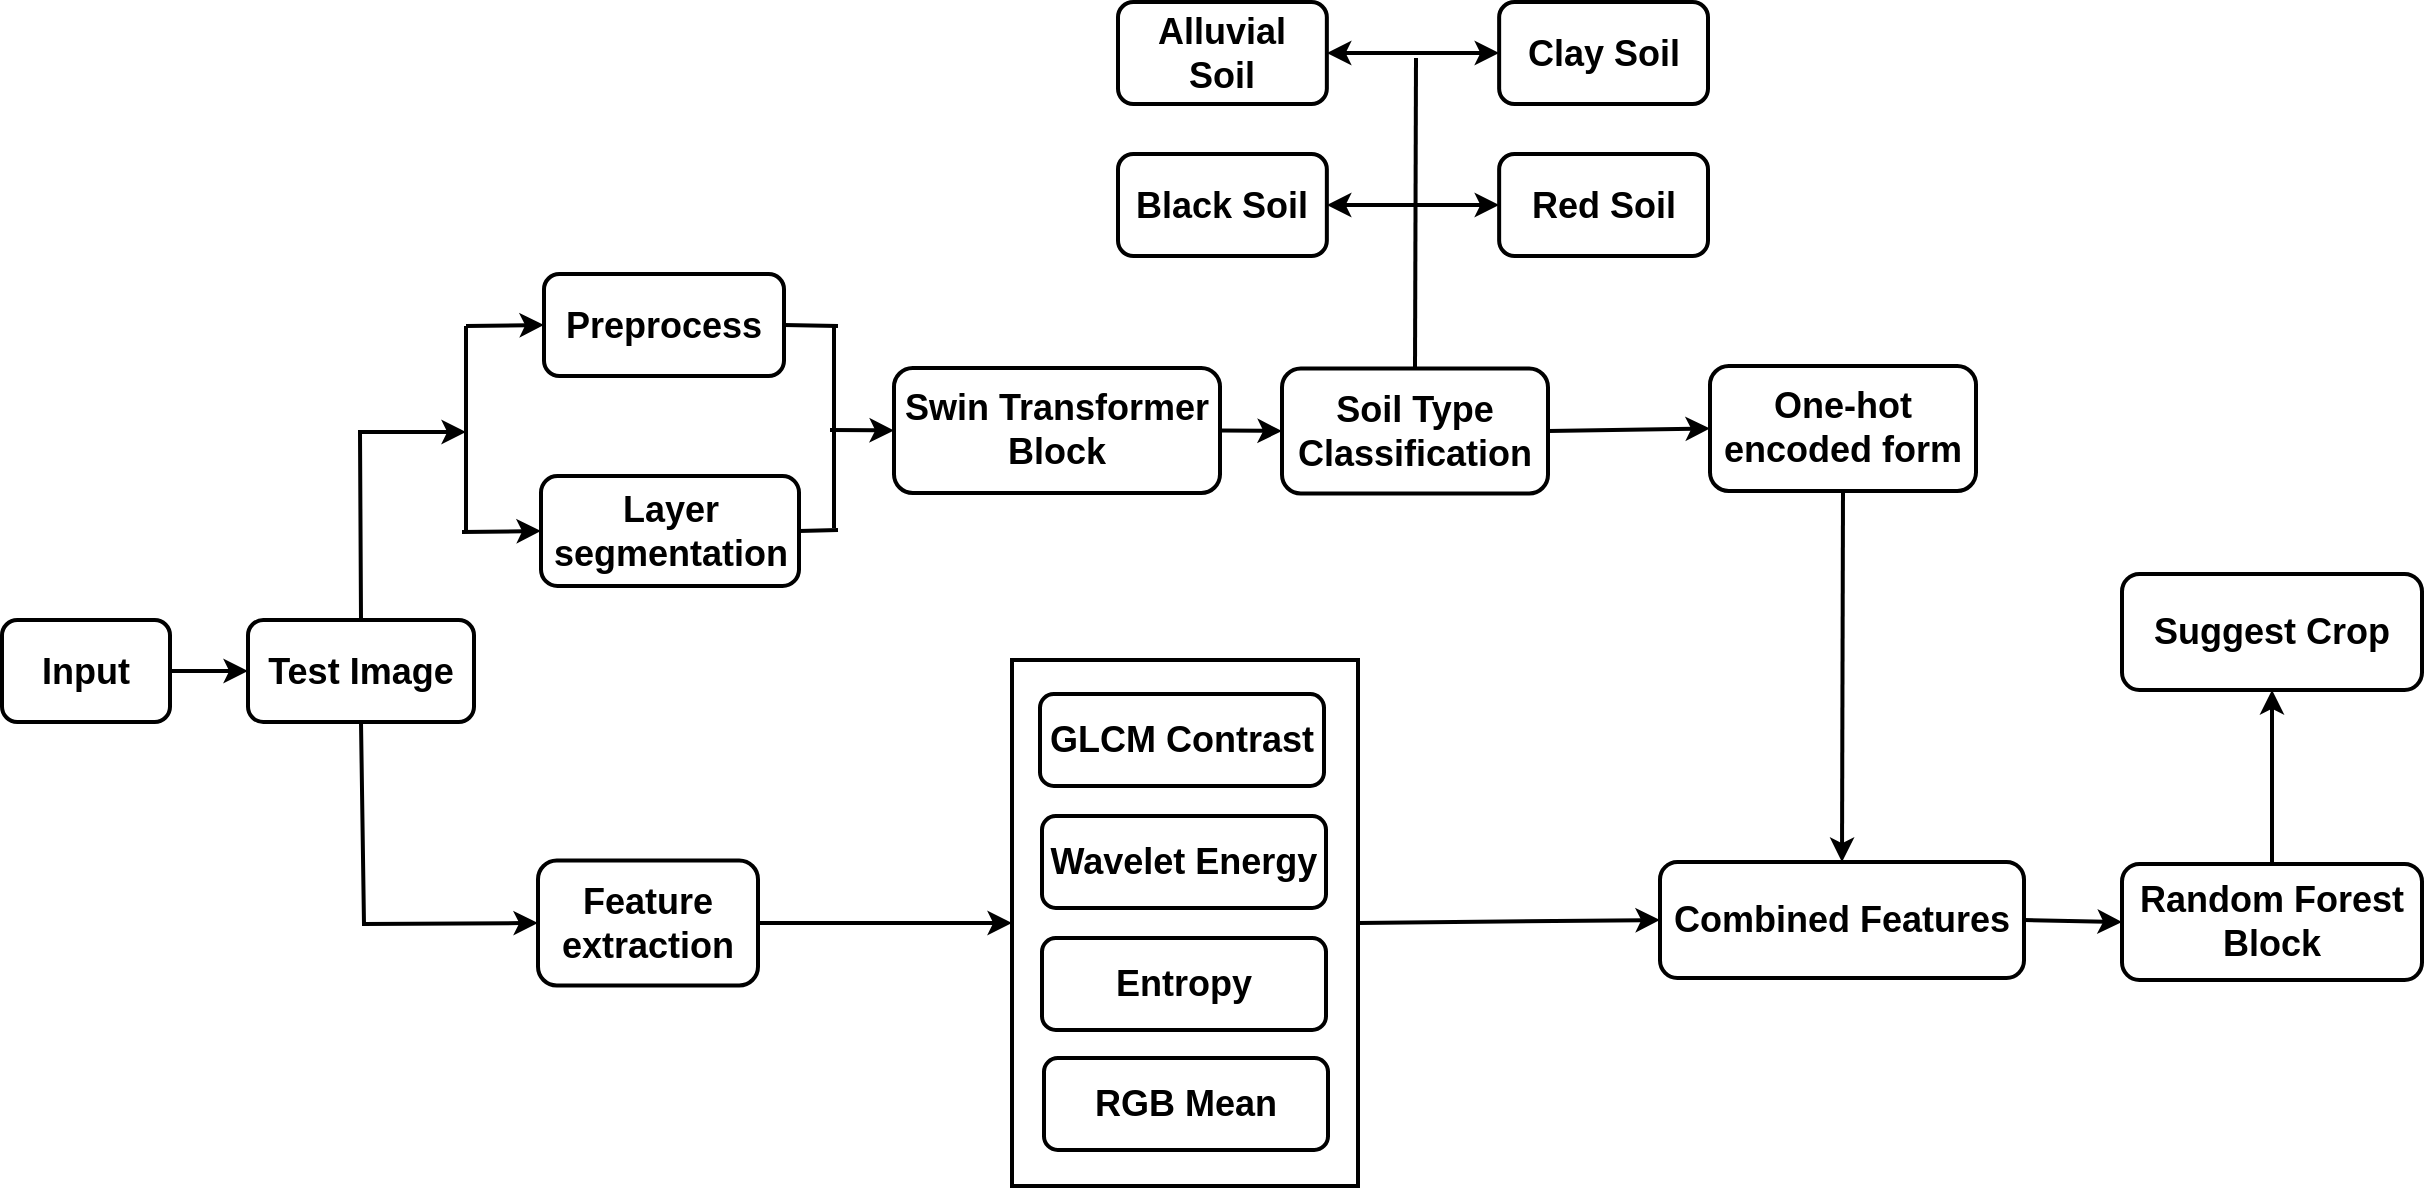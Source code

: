 <mxfile version="22.0.3" type="device">
  <diagram name="Page-1" id="p23tiUGc3Y_hyL8HL6yh">
    <mxGraphModel dx="1901" dy="1113" grid="0" gridSize="10" guides="0" tooltips="1" connect="1" arrows="1" fold="1" page="0" pageScale="1" pageWidth="850" pageHeight="1100" math="0" shadow="0">
      <root>
        <mxCell id="0" />
        <mxCell id="1" parent="0" />
        <mxCell id="HiUifwRExWOaTd-DCfyb-1" value="&lt;span style=&quot;font-size: 18px;&quot;&gt;&lt;b&gt;Test Image&lt;/b&gt;&lt;/span&gt;" style="rounded=1;whiteSpace=wrap;html=1;strokeWidth=2;" parent="1" vertex="1">
          <mxGeometry x="-71" y="283" width="113" height="51" as="geometry" />
        </mxCell>
        <mxCell id="HiUifwRExWOaTd-DCfyb-86" value="&lt;span style=&quot;font-size: 18px;&quot;&gt;Combined Features&lt;/span&gt;" style="rounded=1;whiteSpace=wrap;html=1;fontStyle=1;strokeWidth=2;" parent="1" vertex="1">
          <mxGeometry x="635" y="404" width="182" height="58" as="geometry" />
        </mxCell>
        <mxCell id="HiUifwRExWOaTd-DCfyb-58" value="&lt;span style=&quot;font-size: 18px;&quot;&gt;One-hot encoded form&lt;/span&gt;" style="rounded=1;whiteSpace=wrap;html=1;fontStyle=1;strokeWidth=2;" parent="1" vertex="1">
          <mxGeometry x="660" y="156" width="133" height="62.5" as="geometry" />
        </mxCell>
        <mxCell id="HiUifwRExWOaTd-DCfyb-59" value="" style="endArrow=classic;html=1;rounded=0;entryX=0;entryY=0.5;entryDx=0;entryDy=0;exitX=1;exitY=0.5;exitDx=0;exitDy=0;strokeWidth=2;" parent="1" source="HiUifwRExWOaTd-DCfyb-26" target="HiUifwRExWOaTd-DCfyb-58" edge="1">
          <mxGeometry width="50" height="50" relative="1" as="geometry">
            <mxPoint x="491" y="201" as="sourcePoint" />
            <mxPoint x="541" y="151" as="targetPoint" />
          </mxGeometry>
        </mxCell>
        <mxCell id="HiUifwRExWOaTd-DCfyb-91" value="" style="endArrow=none;html=1;rounded=0;exitX=0.5;exitY=0;exitDx=0;exitDy=0;strokeWidth=2;" parent="1" source="HiUifwRExWOaTd-DCfyb-26" edge="1">
          <mxGeometry width="50" height="50" relative="1" as="geometry">
            <mxPoint x="394" y="247" as="sourcePoint" />
            <mxPoint x="513" y="2" as="targetPoint" />
          </mxGeometry>
        </mxCell>
        <mxCell id="HiUifwRExWOaTd-DCfyb-54" value="" style="group;strokeWidth=2;" parent="1" vertex="1" connectable="0">
          <mxGeometry x="364" y="-26" width="295" height="127" as="geometry" />
        </mxCell>
        <mxCell id="HiUifwRExWOaTd-DCfyb-34" value="&lt;span style=&quot;font-size: 18px;&quot;&gt;Alluvial Soil&lt;/span&gt;" style="rounded=1;whiteSpace=wrap;html=1;rotation=0;fontStyle=1;strokeWidth=2;" parent="HiUifwRExWOaTd-DCfyb-54" vertex="1">
          <mxGeometry width="104.425" height="51" as="geometry" />
        </mxCell>
        <mxCell id="HiUifwRExWOaTd-DCfyb-38" value="&lt;span style=&quot;font-size: 18px;&quot;&gt;Clay Soil&lt;/span&gt;" style="rounded=1;whiteSpace=wrap;html=1;rotation=0;fontStyle=1;strokeWidth=2;" parent="HiUifwRExWOaTd-DCfyb-54" vertex="1">
          <mxGeometry x="190.575" width="104.425" height="51" as="geometry" />
        </mxCell>
        <mxCell id="HiUifwRExWOaTd-DCfyb-53" value="" style="endArrow=classic;startArrow=classic;html=1;rounded=0;exitX=1;exitY=0.5;exitDx=0;exitDy=0;entryX=0;entryY=0.5;entryDx=0;entryDy=0;strokeWidth=2;" parent="HiUifwRExWOaTd-DCfyb-54" source="HiUifwRExWOaTd-DCfyb-34" target="HiUifwRExWOaTd-DCfyb-38" edge="1">
          <mxGeometry width="50" height="50" relative="1" as="geometry">
            <mxPoint x="128.791" y="-19" as="sourcePoint" />
            <mxPoint x="172.301" y="-69" as="targetPoint" />
          </mxGeometry>
        </mxCell>
        <mxCell id="HiUifwRExWOaTd-DCfyb-49" value="&lt;span style=&quot;font-size: 18px;&quot;&gt;Black Soil&lt;/span&gt;" style="rounded=1;whiteSpace=wrap;html=1;rotation=0;fontStyle=1;strokeWidth=2;" parent="HiUifwRExWOaTd-DCfyb-54" vertex="1">
          <mxGeometry y="76" width="104.425" height="51" as="geometry" />
        </mxCell>
        <mxCell id="HiUifwRExWOaTd-DCfyb-50" value="&lt;span style=&quot;font-size: 18px;&quot;&gt;Red Soil&lt;/span&gt;" style="rounded=1;whiteSpace=wrap;html=1;rotation=0;fontStyle=1;strokeWidth=2;" parent="HiUifwRExWOaTd-DCfyb-54" vertex="1">
          <mxGeometry x="190.575" y="76" width="104.425" height="51" as="geometry" />
        </mxCell>
        <mxCell id="HiUifwRExWOaTd-DCfyb-56" value="" style="endArrow=classic;startArrow=classic;html=1;rounded=0;exitX=1;exitY=0.5;exitDx=0;exitDy=0;entryX=0;entryY=0.5;entryDx=0;entryDy=0;strokeWidth=2;" parent="HiUifwRExWOaTd-DCfyb-54" source="HiUifwRExWOaTd-DCfyb-49" target="HiUifwRExWOaTd-DCfyb-50" edge="1">
          <mxGeometry width="50" height="50" relative="1" as="geometry">
            <mxPoint x="125.31" y="44" as="sourcePoint" />
            <mxPoint x="168.82" y="-6" as="targetPoint" />
          </mxGeometry>
        </mxCell>
        <mxCell id="HiUifwRExWOaTd-DCfyb-93" value="" style="endArrow=classic;html=1;rounded=0;exitX=0.5;exitY=1;exitDx=0;exitDy=0;entryX=0;entryY=0.5;entryDx=0;entryDy=0;strokeWidth=2;" parent="1" source="HiUifwRExWOaTd-DCfyb-1" target="HiUifwRExWOaTd-DCfyb-61" edge="1">
          <mxGeometry width="50" height="50" relative="1" as="geometry">
            <mxPoint x="394" y="447" as="sourcePoint" />
            <mxPoint x="444" y="397" as="targetPoint" />
            <Array as="points">
              <mxPoint x="-13" y="435" />
            </Array>
          </mxGeometry>
        </mxCell>
        <mxCell id="HiUifwRExWOaTd-DCfyb-94" value="" style="endArrow=classic;html=1;rounded=0;exitX=1;exitY=0.5;exitDx=0;exitDy=0;entryX=0;entryY=0.5;entryDx=0;entryDy=0;strokeWidth=2;" parent="1" source="HiUifwRExWOaTd-DCfyb-84" target="HiUifwRExWOaTd-DCfyb-86" edge="1">
          <mxGeometry width="50" height="50" relative="1" as="geometry">
            <mxPoint x="394" y="447" as="sourcePoint" />
            <mxPoint x="634" y="444" as="targetPoint" />
          </mxGeometry>
        </mxCell>
        <mxCell id="HiUifwRExWOaTd-DCfyb-95" value="" style="endArrow=classic;html=1;rounded=0;exitX=0.5;exitY=1;exitDx=0;exitDy=0;entryX=0.5;entryY=0;entryDx=0;entryDy=0;strokeWidth=2;" parent="1" source="HiUifwRExWOaTd-DCfyb-58" target="HiUifwRExWOaTd-DCfyb-86" edge="1">
          <mxGeometry width="50" height="50" relative="1" as="geometry">
            <mxPoint x="401" y="445" as="sourcePoint" />
            <mxPoint x="722" y="412" as="targetPoint" />
          </mxGeometry>
        </mxCell>
        <mxCell id="HiUifwRExWOaTd-DCfyb-97" value="&lt;span style=&quot;font-size: 18px;&quot;&gt;Random Forest Block&lt;/span&gt;" style="rounded=1;whiteSpace=wrap;html=1;fontStyle=1;strokeWidth=2;" parent="1" vertex="1">
          <mxGeometry x="866" y="405" width="150" height="58" as="geometry" />
        </mxCell>
        <mxCell id="HiUifwRExWOaTd-DCfyb-98" value="" style="endArrow=classic;html=1;rounded=0;exitX=1;exitY=0.5;exitDx=0;exitDy=0;entryX=0;entryY=0.5;entryDx=0;entryDy=0;strokeWidth=2;" parent="1" source="HiUifwRExWOaTd-DCfyb-86" target="HiUifwRExWOaTd-DCfyb-97" edge="1">
          <mxGeometry width="50" height="50" relative="1" as="geometry">
            <mxPoint x="664" y="347" as="sourcePoint" />
            <mxPoint x="714" y="297" as="targetPoint" />
          </mxGeometry>
        </mxCell>
        <mxCell id="HiUifwRExWOaTd-DCfyb-99" value="&lt;span style=&quot;font-size: 18px;&quot;&gt;Suggest Crop&lt;/span&gt;" style="rounded=1;whiteSpace=wrap;html=1;fontStyle=1;strokeWidth=2;" parent="1" vertex="1">
          <mxGeometry x="866" y="260" width="150" height="58" as="geometry" />
        </mxCell>
        <mxCell id="HiUifwRExWOaTd-DCfyb-101" value="" style="endArrow=classic;html=1;rounded=0;entryX=0.5;entryY=1;entryDx=0;entryDy=0;exitX=0.5;exitY=0;exitDx=0;exitDy=0;strokeWidth=2;" parent="1" source="HiUifwRExWOaTd-DCfyb-97" target="HiUifwRExWOaTd-DCfyb-99" edge="1">
          <mxGeometry width="50" height="50" relative="1" as="geometry">
            <mxPoint x="1054" y="471" as="sourcePoint" />
            <mxPoint x="897" y="445" as="targetPoint" />
          </mxGeometry>
        </mxCell>
        <mxCell id="HiUifwRExWOaTd-DCfyb-2" value="&lt;span style=&quot;font-size: 18px;&quot;&gt;&lt;b&gt;Preprocess&lt;/b&gt;&lt;/span&gt;" style="rounded=1;whiteSpace=wrap;html=1;strokeWidth=2;" parent="1" vertex="1">
          <mxGeometry x="77" y="110" width="120" height="51" as="geometry" />
        </mxCell>
        <mxCell id="HiUifwRExWOaTd-DCfyb-5" value="&lt;span style=&quot;font-size: 18px;&quot;&gt;&lt;b&gt;Layer segmentation&lt;/b&gt;&lt;/span&gt;" style="rounded=1;whiteSpace=wrap;html=1;strokeWidth=2;" parent="1" vertex="1">
          <mxGeometry x="75.5" y="211" width="129" height="55" as="geometry" />
        </mxCell>
        <mxCell id="HiUifwRExWOaTd-DCfyb-8" value="" style="endArrow=none;html=1;rounded=0;strokeWidth=2;" parent="1" edge="1">
          <mxGeometry width="50" height="50" relative="1" as="geometry">
            <mxPoint x="38" y="238" as="sourcePoint" />
            <mxPoint x="38" y="136" as="targetPoint" />
          </mxGeometry>
        </mxCell>
        <mxCell id="HiUifwRExWOaTd-DCfyb-9" value="" style="endArrow=classic;html=1;rounded=0;entryX=0;entryY=0.5;entryDx=0;entryDy=0;strokeWidth=2;" parent="1" target="HiUifwRExWOaTd-DCfyb-2" edge="1">
          <mxGeometry width="50" height="50" relative="1" as="geometry">
            <mxPoint x="38" y="136" as="sourcePoint" />
            <mxPoint x="339" y="162" as="targetPoint" />
          </mxGeometry>
        </mxCell>
        <mxCell id="HiUifwRExWOaTd-DCfyb-12" value="" style="endArrow=classic;html=1;rounded=0;entryX=0;entryY=0.5;entryDx=0;entryDy=0;strokeWidth=2;" parent="1" target="HiUifwRExWOaTd-DCfyb-5" edge="1">
          <mxGeometry width="50" height="50" relative="1" as="geometry">
            <mxPoint x="36" y="239" as="sourcePoint" />
            <mxPoint x="86" y="272" as="targetPoint" />
          </mxGeometry>
        </mxCell>
        <mxCell id="HiUifwRExWOaTd-DCfyb-18" value="" style="endArrow=none;html=1;rounded=0;strokeWidth=2;" parent="1" edge="1">
          <mxGeometry width="50" height="50" relative="1" as="geometry">
            <mxPoint x="222" y="237" as="sourcePoint" />
            <mxPoint x="222" y="135" as="targetPoint" />
          </mxGeometry>
        </mxCell>
        <mxCell id="HiUifwRExWOaTd-DCfyb-21" value="" style="endArrow=none;html=1;rounded=0;exitX=1;exitY=0.5;exitDx=0;exitDy=0;strokeWidth=2;" parent="1" source="HiUifwRExWOaTd-DCfyb-2" edge="1">
          <mxGeometry width="50" height="50" relative="1" as="geometry">
            <mxPoint x="207" y="187" as="sourcePoint" />
            <mxPoint x="224" y="136" as="targetPoint" />
          </mxGeometry>
        </mxCell>
        <mxCell id="HiUifwRExWOaTd-DCfyb-22" value="&lt;span style=&quot;font-size: 18px;&quot;&gt;&lt;b&gt;Swin Transformer Block&lt;/b&gt;&lt;/span&gt;" style="rounded=1;whiteSpace=wrap;html=1;strokeWidth=2;" parent="1" vertex="1">
          <mxGeometry x="252" y="157" width="163" height="62.5" as="geometry" />
        </mxCell>
        <mxCell id="HiUifwRExWOaTd-DCfyb-23" value="" style="endArrow=none;html=1;rounded=0;exitX=1;exitY=0.5;exitDx=0;exitDy=0;strokeWidth=2;" parent="1" source="HiUifwRExWOaTd-DCfyb-5" edge="1">
          <mxGeometry width="50" height="50" relative="1" as="geometry">
            <mxPoint x="204" y="236" as="sourcePoint" />
            <mxPoint x="224" y="238" as="targetPoint" />
          </mxGeometry>
        </mxCell>
        <mxCell id="HiUifwRExWOaTd-DCfyb-24" value="" style="endArrow=classic;html=1;rounded=0;entryX=0;entryY=0.5;entryDx=0;entryDy=0;strokeWidth=2;" parent="1" target="HiUifwRExWOaTd-DCfyb-22" edge="1">
          <mxGeometry width="50" height="50" relative="1" as="geometry">
            <mxPoint x="220" y="188" as="sourcePoint" />
            <mxPoint x="90" y="146" as="targetPoint" />
          </mxGeometry>
        </mxCell>
        <mxCell id="HiUifwRExWOaTd-DCfyb-26" value="&lt;span style=&quot;font-size: 18px;&quot;&gt;Soil Type Classification&lt;/span&gt;" style="rounded=1;whiteSpace=wrap;html=1;fontStyle=1;strokeWidth=2;" parent="1" vertex="1">
          <mxGeometry x="446" y="157.25" width="133" height="62.5" as="geometry" />
        </mxCell>
        <mxCell id="HiUifwRExWOaTd-DCfyb-27" value="" style="endArrow=classic;html=1;rounded=0;entryX=0;entryY=0.5;entryDx=0;entryDy=0;exitX=1;exitY=0.5;exitDx=0;exitDy=0;strokeWidth=2;" parent="1" source="HiUifwRExWOaTd-DCfyb-22" target="HiUifwRExWOaTd-DCfyb-26" edge="1">
          <mxGeometry width="50" height="50" relative="1" as="geometry">
            <mxPoint x="340" y="201" as="sourcePoint" />
            <mxPoint x="390" y="151" as="targetPoint" />
          </mxGeometry>
        </mxCell>
        <mxCell id="HiUifwRExWOaTd-DCfyb-85" value="" style="group;strokeWidth=2;" parent="1" vertex="1" connectable="0">
          <mxGeometry x="311" y="303" width="173" height="263" as="geometry" />
        </mxCell>
        <mxCell id="HiUifwRExWOaTd-DCfyb-84" value="" style="rounded=0;whiteSpace=wrap;html=1;strokeWidth=2;" parent="HiUifwRExWOaTd-DCfyb-85" vertex="1">
          <mxGeometry width="173" height="263" as="geometry" />
        </mxCell>
        <mxCell id="HiUifwRExWOaTd-DCfyb-62" value="&lt;span style=&quot;font-size: 18px;&quot;&gt;GLCM Contrast&lt;/span&gt;" style="rounded=1;whiteSpace=wrap;html=1;fontStyle=1;strokeWidth=2;" parent="HiUifwRExWOaTd-DCfyb-85" vertex="1">
          <mxGeometry x="14" y="17" width="142" height="46" as="geometry" />
        </mxCell>
        <mxCell id="HiUifwRExWOaTd-DCfyb-63" value="&lt;span style=&quot;font-size: 18px;&quot;&gt;Wavelet Energy&lt;/span&gt;" style="rounded=1;whiteSpace=wrap;html=1;fontStyle=1;strokeWidth=2;" parent="HiUifwRExWOaTd-DCfyb-85" vertex="1">
          <mxGeometry x="15" y="78" width="142" height="46" as="geometry" />
        </mxCell>
        <mxCell id="HiUifwRExWOaTd-DCfyb-65" value="&lt;span style=&quot;font-size: 18px;&quot;&gt;RGB Mean&lt;/span&gt;" style="rounded=1;whiteSpace=wrap;html=1;fontStyle=1;strokeWidth=2;" parent="HiUifwRExWOaTd-DCfyb-85" vertex="1">
          <mxGeometry x="16" y="199" width="142" height="46" as="geometry" />
        </mxCell>
        <mxCell id="HiUifwRExWOaTd-DCfyb-67" value="&lt;span style=&quot;font-size: 18px;&quot;&gt;Entropy&lt;/span&gt;" style="rounded=1;whiteSpace=wrap;html=1;fontStyle=1;strokeWidth=2;" parent="HiUifwRExWOaTd-DCfyb-85" vertex="1">
          <mxGeometry x="15" y="139" width="142" height="46" as="geometry" />
        </mxCell>
        <mxCell id="HiUifwRExWOaTd-DCfyb-103" value="" style="endArrow=classic;html=1;rounded=0;exitX=1;exitY=0.5;exitDx=0;exitDy=0;entryX=0;entryY=0.5;entryDx=0;entryDy=0;strokeWidth=2;" parent="1" source="HiUifwRExWOaTd-DCfyb-61" target="HiUifwRExWOaTd-DCfyb-84" edge="1">
          <mxGeometry width="50" height="50" relative="1" as="geometry">
            <mxPoint x="518" y="319" as="sourcePoint" />
            <mxPoint x="568" y="269" as="targetPoint" />
          </mxGeometry>
        </mxCell>
        <mxCell id="HiUifwRExWOaTd-DCfyb-61" value="&lt;span style=&quot;font-size: 18px;&quot;&gt;&lt;b&gt;Feature extraction&lt;/b&gt;&lt;/span&gt;" style="rounded=1;whiteSpace=wrap;html=1;strokeWidth=2;" parent="1" vertex="1">
          <mxGeometry x="74" y="403.25" width="110" height="62.5" as="geometry" />
        </mxCell>
        <mxCell id="HiUifwRExWOaTd-DCfyb-104" value="" style="endArrow=classic;html=1;rounded=0;exitX=0.5;exitY=0;exitDx=0;exitDy=0;strokeWidth=2;" parent="1" source="HiUifwRExWOaTd-DCfyb-1" edge="1">
          <mxGeometry width="50" height="50" relative="1" as="geometry">
            <mxPoint x="390" y="319" as="sourcePoint" />
            <mxPoint x="38" y="189" as="targetPoint" />
            <Array as="points">
              <mxPoint x="-15" y="189" />
            </Array>
          </mxGeometry>
        </mxCell>
        <mxCell id="cFUtzapEiZ65AKCpyUtL-2" value="" style="endArrow=classic;html=1;rounded=0;entryX=0;entryY=0.5;entryDx=0;entryDy=0;exitX=1;exitY=0.5;exitDx=0;exitDy=0;strokeWidth=2;" edge="1" parent="1" source="cFUtzapEiZ65AKCpyUtL-4" target="HiUifwRExWOaTd-DCfyb-1">
          <mxGeometry width="50" height="50" relative="1" as="geometry">
            <mxPoint x="-190" y="312" as="sourcePoint" />
            <mxPoint x="-104" y="299" as="targetPoint" />
          </mxGeometry>
        </mxCell>
        <mxCell id="cFUtzapEiZ65AKCpyUtL-4" value="&lt;span style=&quot;font-size: 18px;&quot;&gt;&lt;b&gt;Input&lt;/b&gt;&lt;/span&gt;" style="rounded=1;whiteSpace=wrap;html=1;strokeWidth=2;" vertex="1" parent="1">
          <mxGeometry x="-194" y="283" width="84" height="51" as="geometry" />
        </mxCell>
      </root>
    </mxGraphModel>
  </diagram>
</mxfile>
